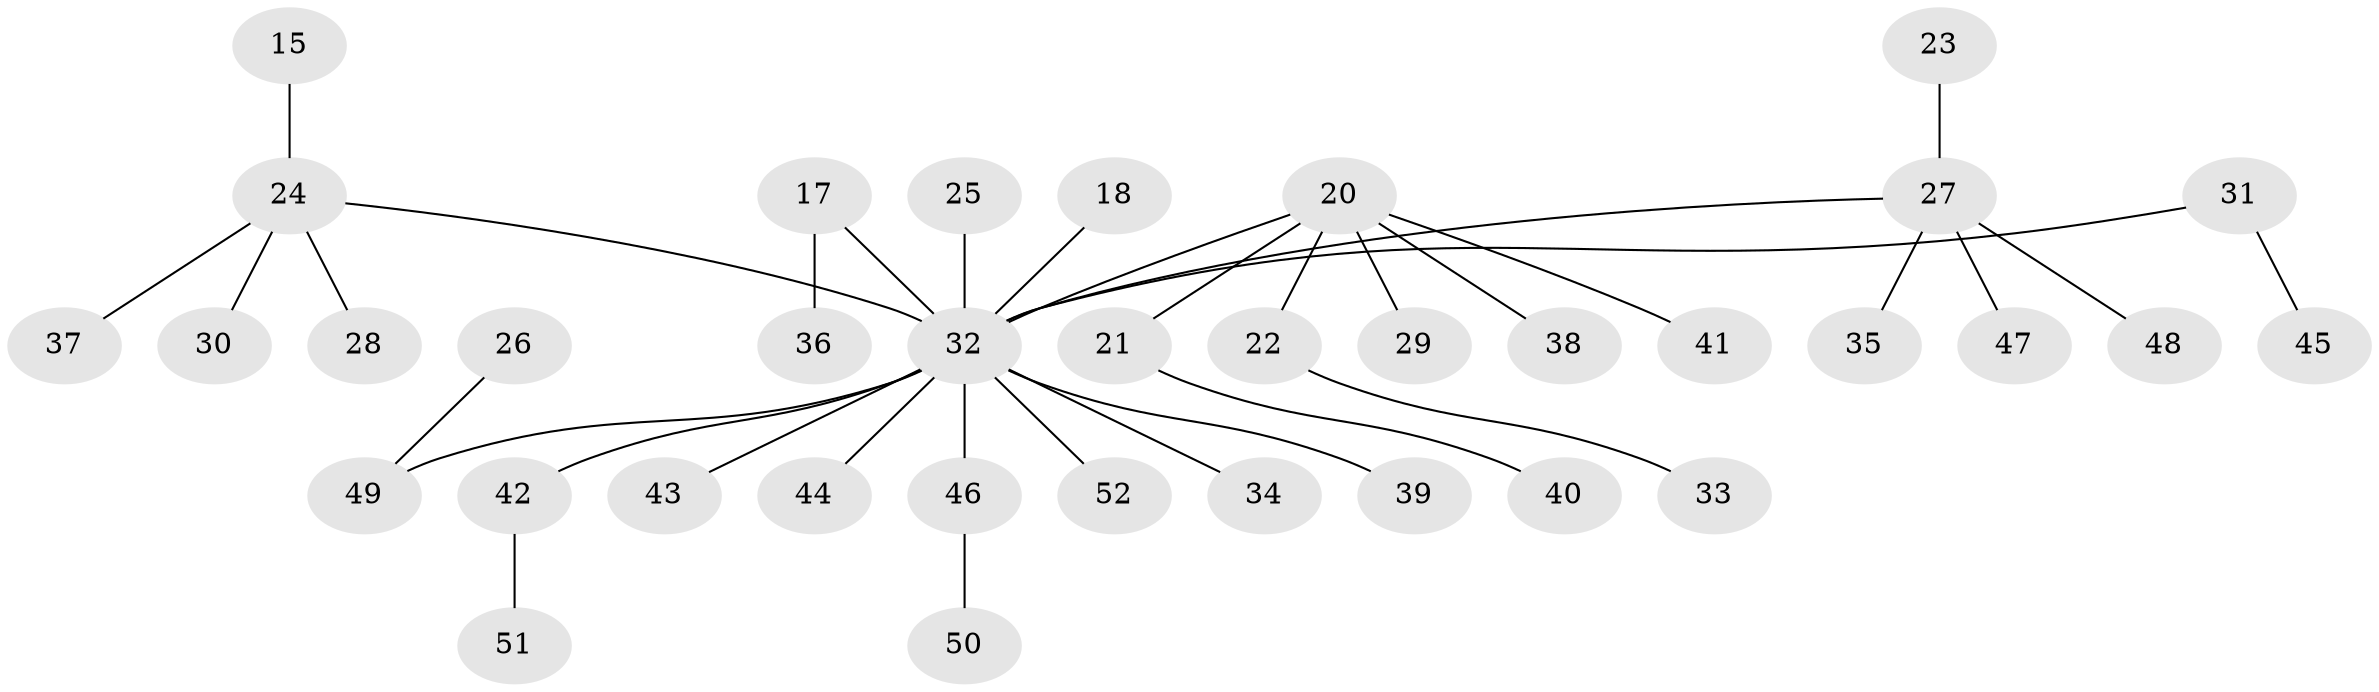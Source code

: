 // original degree distribution, {2: 0.21153846153846154, 3: 0.11538461538461539, 4: 0.07692307692307693, 6: 0.057692307692307696, 1: 0.5384615384615384}
// Generated by graph-tools (version 1.1) at 2025/57/03/04/25 21:57:06]
// undirected, 36 vertices, 35 edges
graph export_dot {
graph [start="1"]
  node [color=gray90,style=filled];
  15;
  17;
  18;
  20;
  21;
  22;
  23;
  24 [super="+9+10"];
  25;
  26;
  27 [super="+4+11+6+12"];
  28;
  29;
  30;
  31;
  32 [super="+19+16+13"];
  33;
  34;
  35;
  36;
  37;
  38;
  39;
  40;
  41;
  42;
  43;
  44;
  45;
  46;
  47;
  48;
  49 [super="+8"];
  50;
  51;
  52;
  15 -- 24;
  17 -- 36;
  17 -- 32;
  18 -- 32;
  20 -- 21;
  20 -- 22;
  20 -- 29;
  20 -- 38;
  20 -- 41;
  20 -- 32;
  21 -- 40;
  22 -- 33;
  23 -- 27;
  24 -- 30;
  24 -- 37;
  24 -- 32;
  24 -- 28;
  25 -- 32;
  26 -- 49;
  27 -- 48;
  27 -- 35;
  27 -- 47;
  27 -- 32;
  31 -- 45;
  31 -- 32;
  32 -- 34;
  32 -- 44;
  32 -- 39;
  32 -- 43;
  32 -- 42;
  32 -- 46;
  32 -- 49;
  32 -- 52;
  42 -- 51;
  46 -- 50;
}
